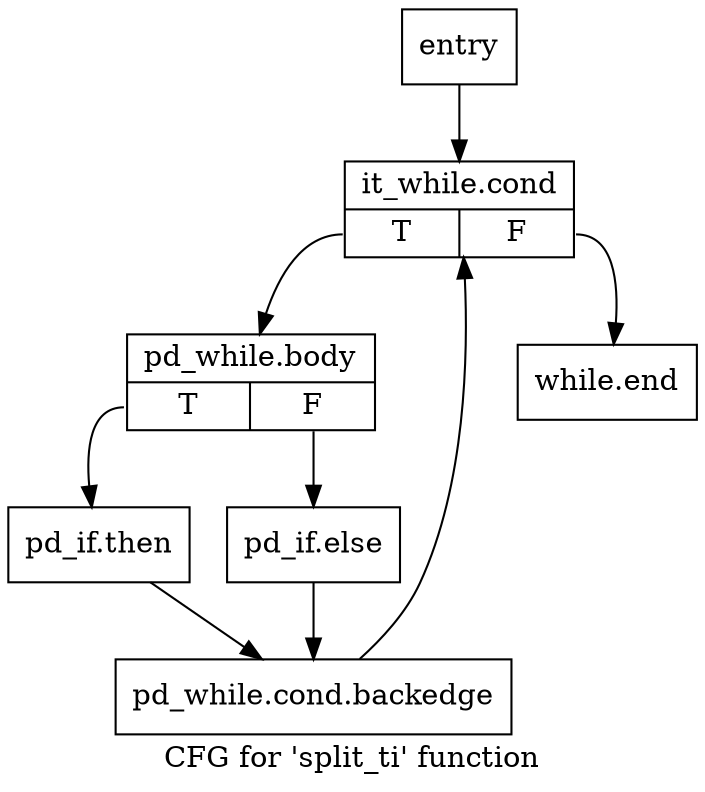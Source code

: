 digraph "CFG for 'split_ti' function" {
	label="CFG for 'split_ti' function";

	Node0x9be8340 [shape=record,label="{entry}"];
	Node0x9be8340 -> Node0x9be8390;
	Node0x9be8390 [shape=record,label="{it_while.cond|{<s0>T|<s1>F}}"];
	Node0x9be8390:s0 -> Node0x9be83e0;
	Node0x9be8390:s1 -> Node0x9be8dd0;
	Node0x9be83e0 [shape=record,label="{pd_while.body|{<s0>T|<s1>F}}"];
	Node0x9be83e0:s0 -> Node0x9be8ce0;
	Node0x9be83e0:s1 -> Node0x9be8d30;
	Node0x9be8ce0 [shape=record,label="{pd_if.then}"];
	Node0x9be8ce0 -> Node0x9be8d80;
	Node0x9be8d30 [shape=record,label="{pd_if.else}"];
	Node0x9be8d30 -> Node0x9be8d80;
	Node0x9be8d80 [shape=record,label="{pd_while.cond.backedge}"];
	Node0x9be8d80 -> Node0x9be8390;
	Node0x9be8dd0 [shape=record,label="{while.end}"];
}
